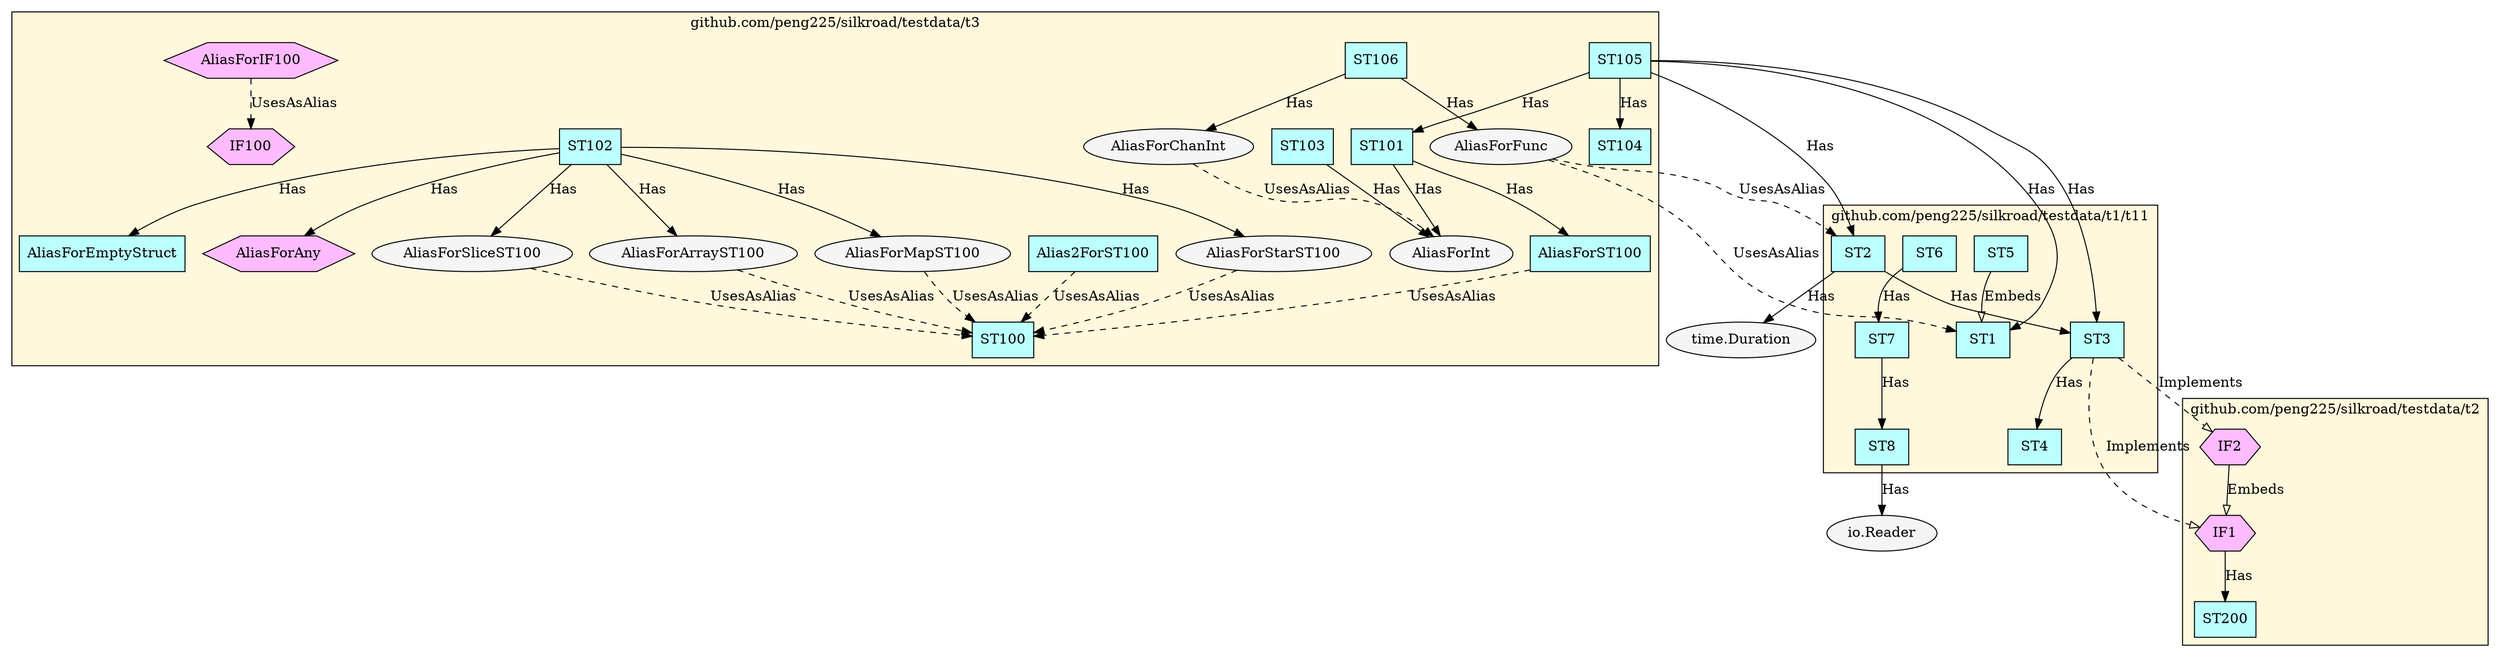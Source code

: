 digraph G {
node[style="filled" fillcolor="whitesmoke"]
subgraph cluster_github_com_peng225_silkroad_testdata_t1_t11 {
  label = "github.com/peng225/silkroad/testdata/t1/t11";
  style = "solid";
  bgcolor = "cornsilk";
  "github.com/peng225/silkroad/testdata/t1/t11.ST7" [label="ST7" shape="rect" fillcolor="paleturquoise1"];
  "github.com/peng225/silkroad/testdata/t1/t11.ST8" [label="ST8" shape="rect" fillcolor="paleturquoise1"];
  "github.com/peng225/silkroad/testdata/t1/t11.ST1" [label="ST1" shape="rect" fillcolor="paleturquoise1"];
  "github.com/peng225/silkroad/testdata/t1/t11.ST2" [label="ST2" shape="rect" fillcolor="paleturquoise1"];
  "github.com/peng225/silkroad/testdata/t1/t11.ST3" [label="ST3" shape="rect" fillcolor="paleturquoise1"];
  "github.com/peng225/silkroad/testdata/t1/t11.ST4" [label="ST4" shape="rect" fillcolor="paleturquoise1"];
  "github.com/peng225/silkroad/testdata/t1/t11.ST5" [label="ST5" shape="rect" fillcolor="paleturquoise1"];
  "github.com/peng225/silkroad/testdata/t1/t11.ST6" [label="ST6" shape="rect" fillcolor="paleturquoise1"];
}
subgraph cluster_github_com_peng225_silkroad_testdata_t3 {
  label = "github.com/peng225/silkroad/testdata/t3";
  style = "solid";
  bgcolor = "cornsilk";
  "github.com/peng225/silkroad/testdata/t3.ST103" [label="ST103" shape="rect" fillcolor="paleturquoise1"];
  "github.com/peng225/silkroad/testdata/t3.ST105" [label="ST105" shape="rect" fillcolor="paleturquoise1"];
  "github.com/peng225/silkroad/testdata/t3.ST106" [label="ST106" shape="rect" fillcolor="paleturquoise1"];
  "github.com/peng225/silkroad/testdata/t3.Alias2ForST100" [label="Alias2ForST100" shape="rect" fillcolor="paleturquoise1"];
  "github.com/peng225/silkroad/testdata/t3.AliasForEmptyStruct" [label="AliasForEmptyStruct" shape="rect" fillcolor="paleturquoise1"];
  "github.com/peng225/silkroad/testdata/t3.ST101" [label="ST101" shape="rect" fillcolor="paleturquoise1"];
  "github.com/peng225/silkroad/testdata/t3.ST102" [label="ST102" shape="rect" fillcolor="paleturquoise1"];
  "github.com/peng225/silkroad/testdata/t3.ST104" [label="ST104" shape="rect" fillcolor="paleturquoise1"];
  "github.com/peng225/silkroad/testdata/t3.AliasForST100" [label="AliasForST100" shape="rect" fillcolor="paleturquoise1"];
  "github.com/peng225/silkroad/testdata/t3.ST100" [label="ST100" shape="rect" fillcolor="paleturquoise1"];
  "github.com/peng225/silkroad/testdata/t3.AliasForIF100" [label="AliasForIF100" shape="hexagon" fillcolor="plum1"];
  "github.com/peng225/silkroad/testdata/t3.AliasForAny" [label="AliasForAny" shape="hexagon" fillcolor="plum1"];
  "github.com/peng225/silkroad/testdata/t3.IF100" [label="IF100" shape="hexagon" fillcolor="plum1"];
  "github.com/peng225/silkroad/testdata/t3.AliasForStarST100" [label="AliasForStarST100" shape="ellipse" fillcolor="whitesmoke"];
  "github.com/peng225/silkroad/testdata/t3.AliasForChanInt" [label="AliasForChanInt" shape="ellipse" fillcolor="whitesmoke"];
  "github.com/peng225/silkroad/testdata/t3.AliasForInt" [label="AliasForInt" shape="ellipse" fillcolor="whitesmoke"];
  "github.com/peng225/silkroad/testdata/t3.AliasForFunc" [label="AliasForFunc" shape="ellipse" fillcolor="whitesmoke"];
  "github.com/peng225/silkroad/testdata/t3.AliasForMapST100" [label="AliasForMapST100" shape="ellipse" fillcolor="whitesmoke"];
  "github.com/peng225/silkroad/testdata/t3.AliasForSliceST100" [label="AliasForSliceST100" shape="ellipse" fillcolor="whitesmoke"];
  "github.com/peng225/silkroad/testdata/t3.AliasForArrayST100" [label="AliasForArrayST100" shape="ellipse" fillcolor="whitesmoke"];
}
subgraph cluster_github_com_peng225_silkroad_testdata_t2 {
  label = "github.com/peng225/silkroad/testdata/t2";
  style = "solid";
  bgcolor = "cornsilk";
  "github.com/peng225/silkroad/testdata/t2.ST200" [label="ST200" shape="rect" fillcolor="paleturquoise1"];
  "github.com/peng225/silkroad/testdata/t2.IF1" [label="IF1" shape="hexagon" fillcolor="plum1"];
  "github.com/peng225/silkroad/testdata/t2.IF2" [label="IF2" shape="hexagon" fillcolor="plum1"];
}
"github.com/peng225/silkroad/testdata/t3.AliasForStarST100" -> "github.com/peng225/silkroad/testdata/t3.ST100" [label="UsesAsAlias" arrowhead="normal" style="dashed"];
"github.com/peng225/silkroad/testdata/t3.ST102" -> "github.com/peng225/silkroad/testdata/t3.AliasForMapST100" [label="Has" arrowhead="normal" style="solid"];
"github.com/peng225/silkroad/testdata/t3.ST102" -> "github.com/peng225/silkroad/testdata/t3.AliasForAny" [label="Has" arrowhead="normal" style="solid"];
"github.com/peng225/silkroad/testdata/t3.ST102" -> "github.com/peng225/silkroad/testdata/t3.AliasForEmptyStruct" [label="Has" arrowhead="normal" style="solid"];
"github.com/peng225/silkroad/testdata/t3.ST102" -> "github.com/peng225/silkroad/testdata/t3.AliasForStarST100" [label="Has" arrowhead="normal" style="solid"];
"github.com/peng225/silkroad/testdata/t3.ST102" -> "github.com/peng225/silkroad/testdata/t3.AliasForArrayST100" [label="Has" arrowhead="normal" style="solid"];
"github.com/peng225/silkroad/testdata/t3.ST102" -> "github.com/peng225/silkroad/testdata/t3.AliasForSliceST100" [label="Has" arrowhead="normal" style="solid"];
"github.com/peng225/silkroad/testdata/t3.AliasForST100" -> "github.com/peng225/silkroad/testdata/t3.ST100" [label="UsesAsAlias" arrowhead="normal" style="dashed"];
"github.com/peng225/silkroad/testdata/t3.AliasForArrayST100" -> "github.com/peng225/silkroad/testdata/t3.ST100" [label="UsesAsAlias" arrowhead="normal" style="dashed"];
"github.com/peng225/silkroad/testdata/t2.IF1" -> "github.com/peng225/silkroad/testdata/t2.ST200" [label="Has" arrowhead="normal" style="solid"];
"github.com/peng225/silkroad/testdata/t1/t11.ST8" -> "io.Reader" [label="Has" arrowhead="normal" style="solid"];
"github.com/peng225/silkroad/testdata/t3.ST101" -> "github.com/peng225/silkroad/testdata/t3.AliasForST100" [label="Has" arrowhead="normal" style="solid"];
"github.com/peng225/silkroad/testdata/t3.ST101" -> "github.com/peng225/silkroad/testdata/t3.AliasForInt" [label="Has" arrowhead="normal" style="solid"];
"github.com/peng225/silkroad/testdata/t1/t11.ST6" -> "github.com/peng225/silkroad/testdata/t1/t11.ST7" [label="Has" arrowhead="normal" style="solid"];
"github.com/peng225/silkroad/testdata/t3.Alias2ForST100" -> "github.com/peng225/silkroad/testdata/t3.ST100" [label="UsesAsAlias" arrowhead="normal" style="dashed"];
"github.com/peng225/silkroad/testdata/t1/t11.ST7" -> "github.com/peng225/silkroad/testdata/t1/t11.ST8" [label="Has" arrowhead="normal" style="solid"];
"github.com/peng225/silkroad/testdata/t3.AliasForSliceST100" -> "github.com/peng225/silkroad/testdata/t3.ST100" [label="UsesAsAlias" arrowhead="normal" style="dashed"];
"github.com/peng225/silkroad/testdata/t1/t11.ST3" -> "github.com/peng225/silkroad/testdata/t1/t11.ST4" [label="Has" arrowhead="normal" style="solid"];
"github.com/peng225/silkroad/testdata/t1/t11.ST3" -> "github.com/peng225/silkroad/testdata/t2.IF2" [label="Implements" arrowhead="empty" style="dashed"];
"github.com/peng225/silkroad/testdata/t1/t11.ST3" -> "github.com/peng225/silkroad/testdata/t2.IF1" [label="Implements" arrowhead="empty" style="dashed"];
"github.com/peng225/silkroad/testdata/t3.ST103" -> "github.com/peng225/silkroad/testdata/t3.AliasForInt" [label="Has" arrowhead="normal" style="solid"];
"github.com/peng225/silkroad/testdata/t3.AliasForChanInt" -> "github.com/peng225/silkroad/testdata/t3.AliasForInt" [label="UsesAsAlias" arrowhead="normal" style="dashed"];
"github.com/peng225/silkroad/testdata/t1/t11.ST5" -> "github.com/peng225/silkroad/testdata/t1/t11.ST1" [label="Embeds" arrowhead="empty" style="solid"];
"github.com/peng225/silkroad/testdata/t3.AliasForFunc" -> "github.com/peng225/silkroad/testdata/t1/t11.ST1" [label="UsesAsAlias" arrowhead="normal" style="dashed"];
"github.com/peng225/silkroad/testdata/t3.AliasForFunc" -> "github.com/peng225/silkroad/testdata/t1/t11.ST2" [label="UsesAsAlias" arrowhead="normal" style="dashed"];
"github.com/peng225/silkroad/testdata/t3.AliasForIF100" -> "github.com/peng225/silkroad/testdata/t3.IF100" [label="UsesAsAlias" arrowhead="normal" style="dashed"];
"github.com/peng225/silkroad/testdata/t3.AliasForMapST100" -> "github.com/peng225/silkroad/testdata/t3.ST100" [label="UsesAsAlias" arrowhead="normal" style="dashed"];
"github.com/peng225/silkroad/testdata/t1/t11.ST2" -> "github.com/peng225/silkroad/testdata/t1/t11.ST3" [label="Has" arrowhead="normal" style="solid"];
"github.com/peng225/silkroad/testdata/t1/t11.ST2" -> "time.Duration" [label="Has" arrowhead="normal" style="solid"];
"github.com/peng225/silkroad/testdata/t3.ST105" -> "github.com/peng225/silkroad/testdata/t3.ST101" [label="Has" arrowhead="normal" style="solid"];
"github.com/peng225/silkroad/testdata/t3.ST105" -> "github.com/peng225/silkroad/testdata/t3.ST104" [label="Has" arrowhead="normal" style="solid"];
"github.com/peng225/silkroad/testdata/t3.ST105" -> "github.com/peng225/silkroad/testdata/t1/t11.ST1" [label="Has" arrowhead="normal" style="solid"];
"github.com/peng225/silkroad/testdata/t3.ST105" -> "github.com/peng225/silkroad/testdata/t1/t11.ST2" [label="Has" arrowhead="normal" style="solid"];
"github.com/peng225/silkroad/testdata/t3.ST105" -> "github.com/peng225/silkroad/testdata/t1/t11.ST3" [label="Has" arrowhead="normal" style="solid"];
"github.com/peng225/silkroad/testdata/t3.ST106" -> "github.com/peng225/silkroad/testdata/t3.AliasForFunc" [label="Has" arrowhead="normal" style="solid"];
"github.com/peng225/silkroad/testdata/t3.ST106" -> "github.com/peng225/silkroad/testdata/t3.AliasForChanInt" [label="Has" arrowhead="normal" style="solid"];
"github.com/peng225/silkroad/testdata/t2.IF2" -> "github.com/peng225/silkroad/testdata/t2.IF1" [label="Embeds" arrowhead="empty" style="solid"];
}
